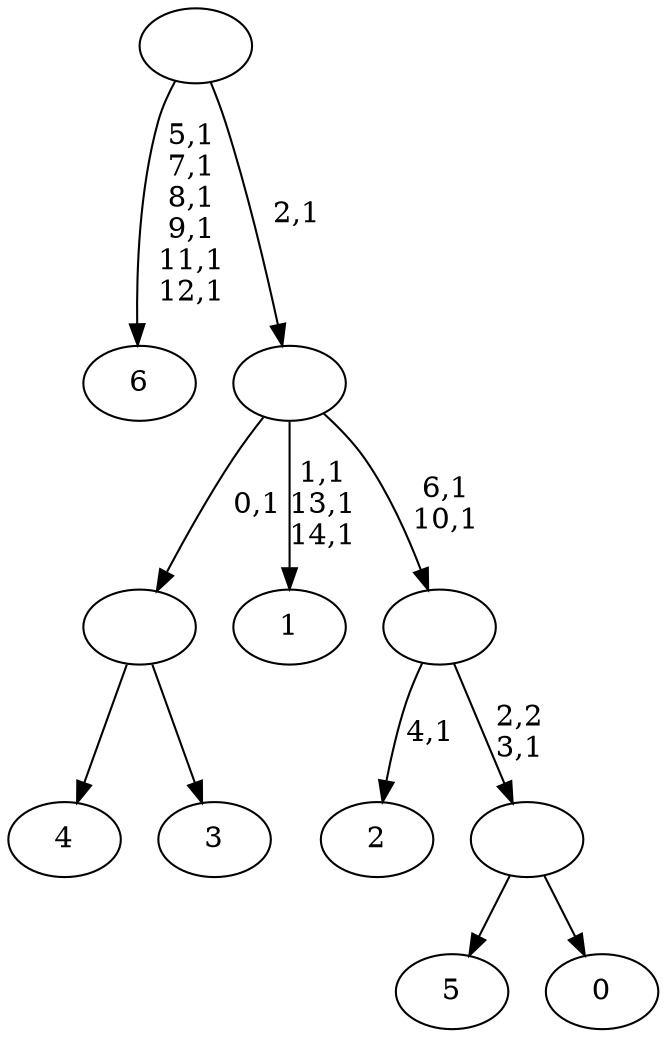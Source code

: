 digraph T {
	22 [label="6"]
	15 [label="5"]
	14 [label="4"]
	13 [label="3"]
	12 [label=""]
	11 [label="2"]
	9 [label="1"]
	5 [label="0"]
	4 [label=""]
	3 [label=""]
	1 [label=""]
	0 [label=""]
	12 -> 14 [label=""]
	12 -> 13 [label=""]
	4 -> 15 [label=""]
	4 -> 5 [label=""]
	3 -> 11 [label="4,1"]
	3 -> 4 [label="2,2\n3,1"]
	1 -> 3 [label="6,1\n10,1"]
	1 -> 9 [label="1,1\n13,1\n14,1"]
	1 -> 12 [label="0,1"]
	0 -> 22 [label="5,1\n7,1\n8,1\n9,1\n11,1\n12,1"]
	0 -> 1 [label="2,1"]
}
